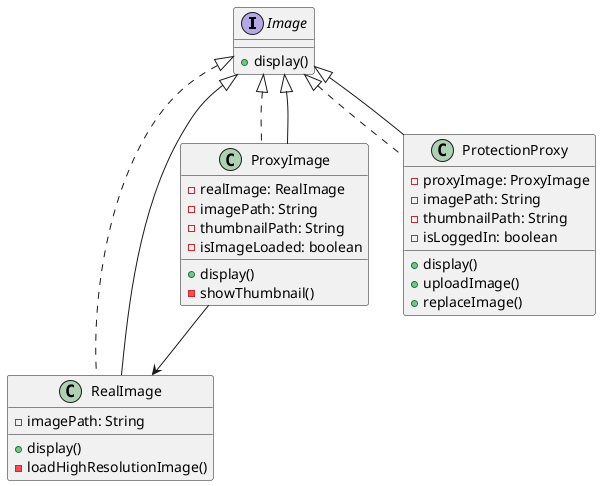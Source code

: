 @startuml
'https://plantuml.com/sequence-diagram
interface Image {
    + display()
}

class RealImage implements Image {
    - imagePath: String
    + display()
    - loadHighResolutionImage()
}

class ProxyImage implements Image {
    - realImage: RealImage
    - imagePath: String
    - thumbnailPath: String
    - isImageLoaded: boolean
    + display()
    - showThumbnail()
}

class ProtectionProxy implements Image {
    - proxyImage: ProxyImage
    - imagePath: String
    - thumbnailPath: String
    - isLoggedIn: boolean
    + display()
    + uploadImage()
    + replaceImage()
}

Image <|-- RealImage
Image <|-- ProxyImage
Image <|-- ProtectionProxy
ProxyImage --> RealImage
@enduml

